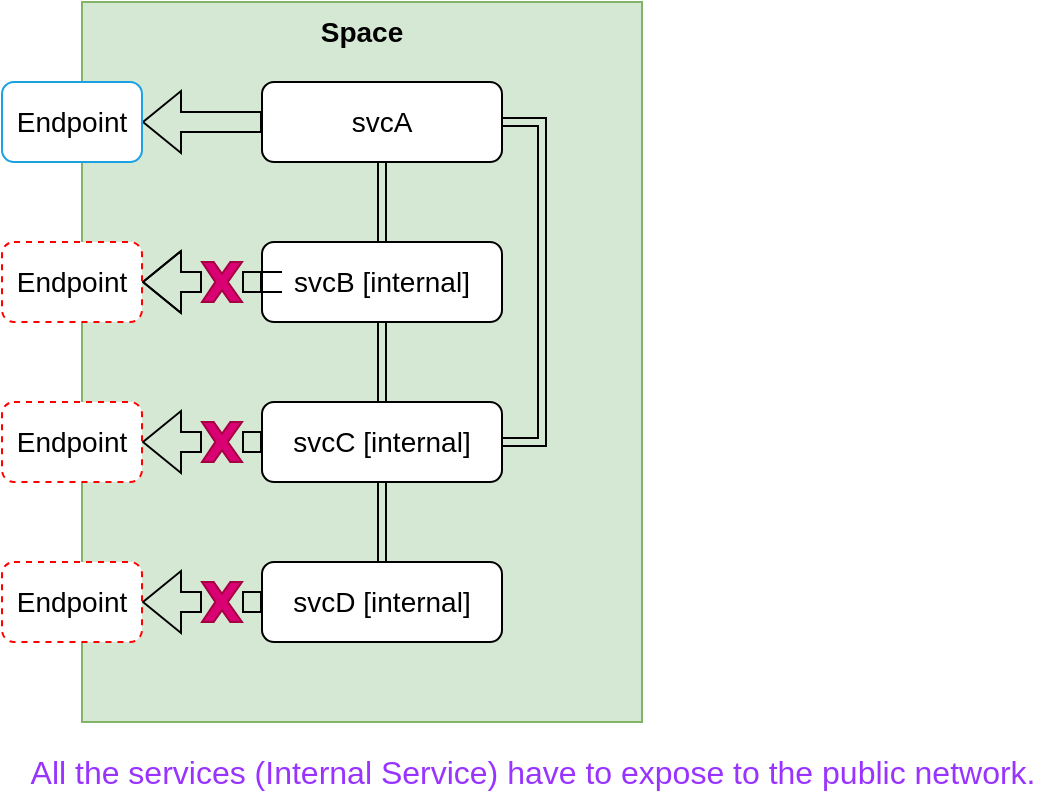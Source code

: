 <mxfile version="20.2.3" type="device"><diagram id="_-4rn284WQQUNmloykpS" name="第 1 页"><mxGraphModel dx="922" dy="710" grid="1" gridSize="10" guides="1" tooltips="1" connect="1" arrows="1" fold="1" page="1" pageScale="1" pageWidth="827" pageHeight="1169" math="0" shadow="0"><root><mxCell id="0"/><mxCell id="1" parent="0"/><mxCell id="6YxqU5xiWE5rYMmLhDwn-1" value="Space" style="rounded=0;whiteSpace=wrap;html=1;verticalAlign=top;fontSize=14;fontStyle=1;fillColor=#d5e8d4;strokeColor=#82b366;" vertex="1" parent="1"><mxGeometry x="80" y="40" width="280" height="360" as="geometry"/></mxCell><mxCell id="6YxqU5xiWE5rYMmLhDwn-8" style="edgeStyle=orthogonalEdgeStyle;shape=link;rounded=0;orthogonalLoop=1;jettySize=auto;html=1;exitX=1;exitY=0.5;exitDx=0;exitDy=0;entryX=1;entryY=0.5;entryDx=0;entryDy=0;fontSize=14;" edge="1" parent="1" source="6YxqU5xiWE5rYMmLhDwn-2" target="6YxqU5xiWE5rYMmLhDwn-4"><mxGeometry relative="1" as="geometry"/></mxCell><mxCell id="6YxqU5xiWE5rYMmLhDwn-9" style="edgeStyle=orthogonalEdgeStyle;shape=link;rounded=0;orthogonalLoop=1;jettySize=auto;html=1;exitX=0.5;exitY=1;exitDx=0;exitDy=0;fontSize=14;" edge="1" parent="1" source="6YxqU5xiWE5rYMmLhDwn-2" target="6YxqU5xiWE5rYMmLhDwn-3"><mxGeometry relative="1" as="geometry"/></mxCell><mxCell id="6YxqU5xiWE5rYMmLhDwn-15" style="edgeStyle=orthogonalEdgeStyle;shape=flexArrow;rounded=0;orthogonalLoop=1;jettySize=auto;html=1;exitX=0;exitY=0.5;exitDx=0;exitDy=0;fontSize=14;" edge="1" parent="1" source="6YxqU5xiWE5rYMmLhDwn-2" target="6YxqU5xiWE5rYMmLhDwn-10"><mxGeometry relative="1" as="geometry"/></mxCell><mxCell id="6YxqU5xiWE5rYMmLhDwn-2" value="svcA" style="rounded=1;whiteSpace=wrap;html=1;fontSize=14;" vertex="1" parent="1"><mxGeometry x="170" y="80" width="120" height="40" as="geometry"/></mxCell><mxCell id="6YxqU5xiWE5rYMmLhDwn-6" style="edgeStyle=orthogonalEdgeStyle;rounded=0;orthogonalLoop=1;jettySize=auto;html=1;exitX=0.5;exitY=1;exitDx=0;exitDy=0;entryX=0.5;entryY=0;entryDx=0;entryDy=0;shape=link;fontSize=14;" edge="1" parent="1" source="6YxqU5xiWE5rYMmLhDwn-3" target="6YxqU5xiWE5rYMmLhDwn-4"><mxGeometry relative="1" as="geometry"/></mxCell><mxCell id="6YxqU5xiWE5rYMmLhDwn-16" style="edgeStyle=orthogonalEdgeStyle;shape=flexArrow;rounded=0;orthogonalLoop=1;jettySize=auto;html=1;exitX=0;exitY=0.5;exitDx=0;exitDy=0;fontSize=14;startArrow=none;" edge="1" parent="1" source="6YxqU5xiWE5rYMmLhDwn-24" target="6YxqU5xiWE5rYMmLhDwn-12"><mxGeometry relative="1" as="geometry"/></mxCell><mxCell id="6YxqU5xiWE5rYMmLhDwn-3" value="svcB [internal]" style="rounded=1;whiteSpace=wrap;html=1;fontSize=14;" vertex="1" parent="1"><mxGeometry x="170" y="160" width="120" height="40" as="geometry"/></mxCell><mxCell id="6YxqU5xiWE5rYMmLhDwn-7" style="edgeStyle=orthogonalEdgeStyle;shape=link;rounded=0;orthogonalLoop=1;jettySize=auto;html=1;exitX=0.5;exitY=1;exitDx=0;exitDy=0;entryX=0.5;entryY=0;entryDx=0;entryDy=0;fontSize=14;" edge="1" parent="1" source="6YxqU5xiWE5rYMmLhDwn-4" target="6YxqU5xiWE5rYMmLhDwn-5"><mxGeometry relative="1" as="geometry"/></mxCell><mxCell id="6YxqU5xiWE5rYMmLhDwn-17" style="edgeStyle=orthogonalEdgeStyle;shape=flexArrow;rounded=0;orthogonalLoop=1;jettySize=auto;html=1;exitX=0;exitY=0.5;exitDx=0;exitDy=0;entryX=1;entryY=0.5;entryDx=0;entryDy=0;fontSize=14;startArrow=none;" edge="1" parent="1" source="6YxqU5xiWE5rYMmLhDwn-26" target="6YxqU5xiWE5rYMmLhDwn-13"><mxGeometry relative="1" as="geometry"/></mxCell><mxCell id="6YxqU5xiWE5rYMmLhDwn-4" value="svcC [internal]" style="rounded=1;whiteSpace=wrap;html=1;fontSize=14;" vertex="1" parent="1"><mxGeometry x="170" y="240" width="120" height="40" as="geometry"/></mxCell><mxCell id="6YxqU5xiWE5rYMmLhDwn-18" style="edgeStyle=orthogonalEdgeStyle;shape=flexArrow;rounded=0;orthogonalLoop=1;jettySize=auto;html=1;exitX=0;exitY=0.5;exitDx=0;exitDy=0;entryX=1;entryY=0.5;entryDx=0;entryDy=0;fontSize=14;startArrow=none;" edge="1" parent="1" source="6YxqU5xiWE5rYMmLhDwn-28" target="6YxqU5xiWE5rYMmLhDwn-14"><mxGeometry relative="1" as="geometry"/></mxCell><mxCell id="6YxqU5xiWE5rYMmLhDwn-5" value="svcD [internal]" style="rounded=1;whiteSpace=wrap;html=1;fontSize=14;" vertex="1" parent="1"><mxGeometry x="170" y="320" width="120" height="40" as="geometry"/></mxCell><mxCell id="6YxqU5xiWE5rYMmLhDwn-10" value="Endpoint" style="rounded=1;whiteSpace=wrap;html=1;fontSize=14;strokeColor=#1BA1E2;" vertex="1" parent="1"><mxGeometry x="40" y="80" width="70" height="40" as="geometry"/></mxCell><mxCell id="6YxqU5xiWE5rYMmLhDwn-12" value="Endpoint" style="rounded=1;whiteSpace=wrap;html=1;fontSize=14;strokeColor=#FF0000;dashed=1;" vertex="1" parent="1"><mxGeometry x="40" y="160" width="70" height="40" as="geometry"/></mxCell><mxCell id="6YxqU5xiWE5rYMmLhDwn-13" value="Endpoint" style="rounded=1;whiteSpace=wrap;html=1;fontSize=14;strokeColor=#FF0000;dashed=1;" vertex="1" parent="1"><mxGeometry x="40" y="240" width="70" height="40" as="geometry"/></mxCell><mxCell id="6YxqU5xiWE5rYMmLhDwn-14" value="Endpoint" style="rounded=1;whiteSpace=wrap;html=1;fontSize=14;strokeColor=#FF0000;dashed=1;" vertex="1" parent="1"><mxGeometry x="40" y="320" width="70" height="40" as="geometry"/></mxCell><mxCell id="6YxqU5xiWE5rYMmLhDwn-24" value="" style="verticalLabelPosition=bottom;verticalAlign=top;html=1;shape=mxgraph.basic.x;fontSize=14;fillColor=#d80073;fontColor=#ffffff;strokeColor=#A50040;" vertex="1" parent="1"><mxGeometry x="140" y="170" width="20" height="20" as="geometry"/></mxCell><mxCell id="6YxqU5xiWE5rYMmLhDwn-25" value="" style="edgeStyle=orthogonalEdgeStyle;shape=flexArrow;rounded=0;orthogonalLoop=1;jettySize=auto;html=1;exitX=0;exitY=0.5;exitDx=0;exitDy=0;fontSize=14;endArrow=none;" edge="1" parent="1" source="6YxqU5xiWE5rYMmLhDwn-3" target="6YxqU5xiWE5rYMmLhDwn-24"><mxGeometry relative="1" as="geometry"><mxPoint x="170" y="180" as="sourcePoint"/><mxPoint x="110" y="180" as="targetPoint"/></mxGeometry></mxCell><mxCell id="6YxqU5xiWE5rYMmLhDwn-26" value="" style="verticalLabelPosition=bottom;verticalAlign=top;html=1;shape=mxgraph.basic.x;fontSize=14;fillColor=#d80073;fontColor=#ffffff;strokeColor=#A50040;" vertex="1" parent="1"><mxGeometry x="140" y="250" width="20" height="20" as="geometry"/></mxCell><mxCell id="6YxqU5xiWE5rYMmLhDwn-27" value="" style="edgeStyle=orthogonalEdgeStyle;shape=flexArrow;rounded=0;orthogonalLoop=1;jettySize=auto;html=1;exitX=0;exitY=0.5;exitDx=0;exitDy=0;entryX=1;entryY=0.5;entryDx=0;entryDy=0;fontSize=14;endArrow=none;" edge="1" parent="1" source="6YxqU5xiWE5rYMmLhDwn-4" target="6YxqU5xiWE5rYMmLhDwn-26"><mxGeometry relative="1" as="geometry"><mxPoint x="170" y="260" as="sourcePoint"/><mxPoint x="110" y="260" as="targetPoint"/></mxGeometry></mxCell><mxCell id="6YxqU5xiWE5rYMmLhDwn-28" value="" style="verticalLabelPosition=bottom;verticalAlign=top;html=1;shape=mxgraph.basic.x;fontSize=14;fillColor=#d80073;fontColor=#ffffff;strokeColor=#A50040;" vertex="1" parent="1"><mxGeometry x="140" y="330" width="20" height="20" as="geometry"/></mxCell><mxCell id="6YxqU5xiWE5rYMmLhDwn-29" value="" style="edgeStyle=orthogonalEdgeStyle;shape=flexArrow;rounded=0;orthogonalLoop=1;jettySize=auto;html=1;exitX=0;exitY=0.5;exitDx=0;exitDy=0;entryX=1;entryY=0.5;entryDx=0;entryDy=0;fontSize=14;endArrow=none;" edge="1" parent="1" source="6YxqU5xiWE5rYMmLhDwn-5" target="6YxqU5xiWE5rYMmLhDwn-28"><mxGeometry relative="1" as="geometry"><mxPoint x="170" y="340" as="sourcePoint"/><mxPoint x="110" y="340" as="targetPoint"/></mxGeometry></mxCell><mxCell id="6YxqU5xiWE5rYMmLhDwn-31" value="&lt;font style=&quot;font-size: 16px;&quot; color=&quot;#9933ff&quot;&gt;All the services (Internal Service) have to expose to the public network.&lt;/font&gt;" style="text;html=1;align=center;verticalAlign=middle;resizable=0;points=[];autosize=1;strokeColor=none;fillColor=none;fontSize=14;" vertex="1" parent="1"><mxGeometry x="40" y="410" width="530" height="30" as="geometry"/></mxCell></root></mxGraphModel></diagram></mxfile>